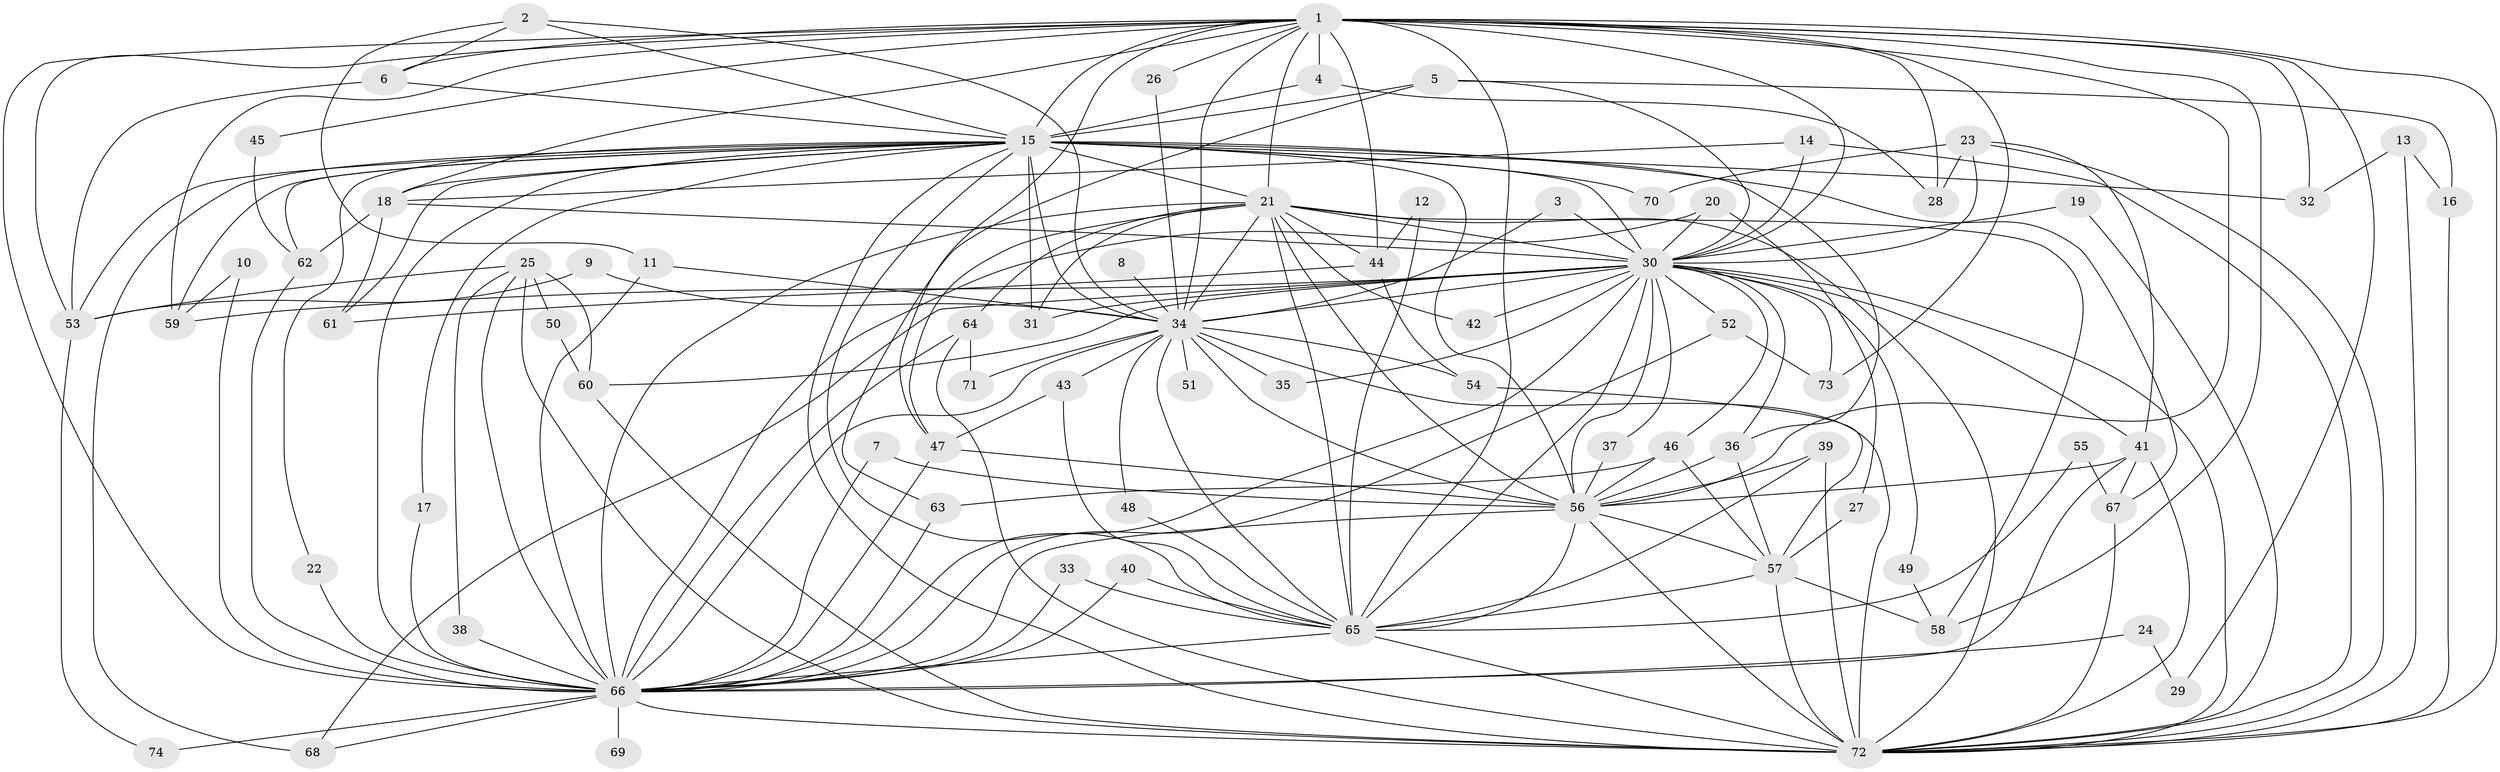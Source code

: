 // original degree distribution, {24: 0.00819672131147541, 36: 0.00819672131147541, 15: 0.00819672131147541, 18: 0.01639344262295082, 33: 0.00819672131147541, 23: 0.00819672131147541, 20: 0.00819672131147541, 16: 0.00819672131147541, 34: 0.00819672131147541, 4: 0.12295081967213115, 2: 0.5819672131147541, 3: 0.1557377049180328, 6: 0.03278688524590164, 8: 0.00819672131147541, 5: 0.01639344262295082}
// Generated by graph-tools (version 1.1) at 2025/36/03/04/25 23:36:37]
// undirected, 74 vertices, 193 edges
graph export_dot {
  node [color=gray90,style=filled];
  1;
  2;
  3;
  4;
  5;
  6;
  7;
  8;
  9;
  10;
  11;
  12;
  13;
  14;
  15;
  16;
  17;
  18;
  19;
  20;
  21;
  22;
  23;
  24;
  25;
  26;
  27;
  28;
  29;
  30;
  31;
  32;
  33;
  34;
  35;
  36;
  37;
  38;
  39;
  40;
  41;
  42;
  43;
  44;
  45;
  46;
  47;
  48;
  49;
  50;
  51;
  52;
  53;
  54;
  55;
  56;
  57;
  58;
  59;
  60;
  61;
  62;
  63;
  64;
  65;
  66;
  67;
  68;
  69;
  70;
  71;
  72;
  73;
  74;
  1 -- 4 [weight=1.0];
  1 -- 6 [weight=1.0];
  1 -- 15 [weight=2.0];
  1 -- 18 [weight=1.0];
  1 -- 21 [weight=2.0];
  1 -- 26 [weight=1.0];
  1 -- 28 [weight=1.0];
  1 -- 29 [weight=1.0];
  1 -- 30 [weight=2.0];
  1 -- 32 [weight=1.0];
  1 -- 34 [weight=2.0];
  1 -- 44 [weight=2.0];
  1 -- 45 [weight=1.0];
  1 -- 47 [weight=1.0];
  1 -- 53 [weight=1.0];
  1 -- 56 [weight=2.0];
  1 -- 58 [weight=1.0];
  1 -- 59 [weight=1.0];
  1 -- 65 [weight=2.0];
  1 -- 66 [weight=2.0];
  1 -- 72 [weight=2.0];
  1 -- 73 [weight=1.0];
  2 -- 6 [weight=1.0];
  2 -- 11 [weight=1.0];
  2 -- 15 [weight=1.0];
  2 -- 34 [weight=1.0];
  3 -- 30 [weight=1.0];
  3 -- 34 [weight=1.0];
  4 -- 15 [weight=1.0];
  4 -- 28 [weight=1.0];
  5 -- 15 [weight=1.0];
  5 -- 16 [weight=1.0];
  5 -- 30 [weight=1.0];
  5 -- 63 [weight=1.0];
  6 -- 15 [weight=1.0];
  6 -- 53 [weight=1.0];
  7 -- 56 [weight=1.0];
  7 -- 66 [weight=1.0];
  8 -- 34 [weight=1.0];
  9 -- 34 [weight=1.0];
  9 -- 53 [weight=1.0];
  10 -- 59 [weight=1.0];
  10 -- 66 [weight=1.0];
  11 -- 34 [weight=1.0];
  11 -- 66 [weight=1.0];
  12 -- 44 [weight=1.0];
  12 -- 65 [weight=1.0];
  13 -- 16 [weight=1.0];
  13 -- 32 [weight=1.0];
  13 -- 72 [weight=1.0];
  14 -- 18 [weight=1.0];
  14 -- 30 [weight=1.0];
  14 -- 72 [weight=1.0];
  15 -- 17 [weight=1.0];
  15 -- 18 [weight=1.0];
  15 -- 21 [weight=2.0];
  15 -- 22 [weight=1.0];
  15 -- 30 [weight=4.0];
  15 -- 31 [weight=1.0];
  15 -- 32 [weight=2.0];
  15 -- 34 [weight=1.0];
  15 -- 36 [weight=1.0];
  15 -- 53 [weight=1.0];
  15 -- 56 [weight=1.0];
  15 -- 59 [weight=1.0];
  15 -- 61 [weight=1.0];
  15 -- 62 [weight=1.0];
  15 -- 65 [weight=1.0];
  15 -- 66 [weight=2.0];
  15 -- 67 [weight=1.0];
  15 -- 68 [weight=1.0];
  15 -- 70 [weight=1.0];
  15 -- 72 [weight=2.0];
  16 -- 72 [weight=1.0];
  17 -- 66 [weight=1.0];
  18 -- 30 [weight=1.0];
  18 -- 61 [weight=1.0];
  18 -- 62 [weight=1.0];
  19 -- 30 [weight=1.0];
  19 -- 72 [weight=1.0];
  20 -- 27 [weight=1.0];
  20 -- 30 [weight=1.0];
  20 -- 66 [weight=1.0];
  21 -- 30 [weight=1.0];
  21 -- 31 [weight=1.0];
  21 -- 34 [weight=1.0];
  21 -- 42 [weight=1.0];
  21 -- 44 [weight=1.0];
  21 -- 47 [weight=1.0];
  21 -- 56 [weight=1.0];
  21 -- 58 [weight=1.0];
  21 -- 64 [weight=1.0];
  21 -- 65 [weight=1.0];
  21 -- 66 [weight=1.0];
  21 -- 72 [weight=1.0];
  22 -- 66 [weight=1.0];
  23 -- 28 [weight=1.0];
  23 -- 30 [weight=1.0];
  23 -- 41 [weight=1.0];
  23 -- 70 [weight=1.0];
  23 -- 72 [weight=1.0];
  24 -- 29 [weight=1.0];
  24 -- 66 [weight=2.0];
  25 -- 38 [weight=1.0];
  25 -- 50 [weight=1.0];
  25 -- 53 [weight=1.0];
  25 -- 60 [weight=1.0];
  25 -- 66 [weight=1.0];
  25 -- 72 [weight=1.0];
  26 -- 34 [weight=1.0];
  27 -- 57 [weight=1.0];
  30 -- 31 [weight=1.0];
  30 -- 34 [weight=1.0];
  30 -- 35 [weight=1.0];
  30 -- 36 [weight=1.0];
  30 -- 37 [weight=1.0];
  30 -- 41 [weight=1.0];
  30 -- 42 [weight=1.0];
  30 -- 46 [weight=1.0];
  30 -- 49 [weight=1.0];
  30 -- 52 [weight=1.0];
  30 -- 56 [weight=3.0];
  30 -- 59 [weight=1.0];
  30 -- 60 [weight=1.0];
  30 -- 65 [weight=1.0];
  30 -- 66 [weight=1.0];
  30 -- 68 [weight=1.0];
  30 -- 72 [weight=1.0];
  30 -- 73 [weight=2.0];
  33 -- 65 [weight=1.0];
  33 -- 66 [weight=1.0];
  34 -- 35 [weight=1.0];
  34 -- 43 [weight=1.0];
  34 -- 48 [weight=1.0];
  34 -- 51 [weight=1.0];
  34 -- 54 [weight=1.0];
  34 -- 56 [weight=2.0];
  34 -- 65 [weight=1.0];
  34 -- 66 [weight=1.0];
  34 -- 71 [weight=1.0];
  34 -- 72 [weight=1.0];
  36 -- 56 [weight=1.0];
  36 -- 57 [weight=1.0];
  37 -- 56 [weight=1.0];
  38 -- 66 [weight=1.0];
  39 -- 56 [weight=1.0];
  39 -- 65 [weight=1.0];
  39 -- 72 [weight=1.0];
  40 -- 65 [weight=1.0];
  40 -- 66 [weight=1.0];
  41 -- 56 [weight=1.0];
  41 -- 66 [weight=1.0];
  41 -- 67 [weight=1.0];
  41 -- 72 [weight=1.0];
  43 -- 47 [weight=1.0];
  43 -- 65 [weight=1.0];
  44 -- 54 [weight=1.0];
  44 -- 61 [weight=1.0];
  45 -- 62 [weight=1.0];
  46 -- 56 [weight=1.0];
  46 -- 57 [weight=1.0];
  46 -- 63 [weight=1.0];
  47 -- 56 [weight=1.0];
  47 -- 66 [weight=1.0];
  48 -- 65 [weight=1.0];
  49 -- 58 [weight=1.0];
  50 -- 60 [weight=1.0];
  52 -- 66 [weight=1.0];
  52 -- 73 [weight=1.0];
  53 -- 74 [weight=1.0];
  54 -- 57 [weight=1.0];
  55 -- 65 [weight=1.0];
  55 -- 67 [weight=1.0];
  56 -- 57 [weight=1.0];
  56 -- 65 [weight=1.0];
  56 -- 66 [weight=1.0];
  56 -- 72 [weight=1.0];
  57 -- 58 [weight=1.0];
  57 -- 65 [weight=1.0];
  57 -- 72 [weight=1.0];
  60 -- 72 [weight=1.0];
  62 -- 66 [weight=1.0];
  63 -- 66 [weight=1.0];
  64 -- 66 [weight=1.0];
  64 -- 71 [weight=1.0];
  64 -- 72 [weight=1.0];
  65 -- 66 [weight=1.0];
  65 -- 72 [weight=2.0];
  66 -- 68 [weight=1.0];
  66 -- 69 [weight=1.0];
  66 -- 72 [weight=1.0];
  66 -- 74 [weight=1.0];
  67 -- 72 [weight=1.0];
}
